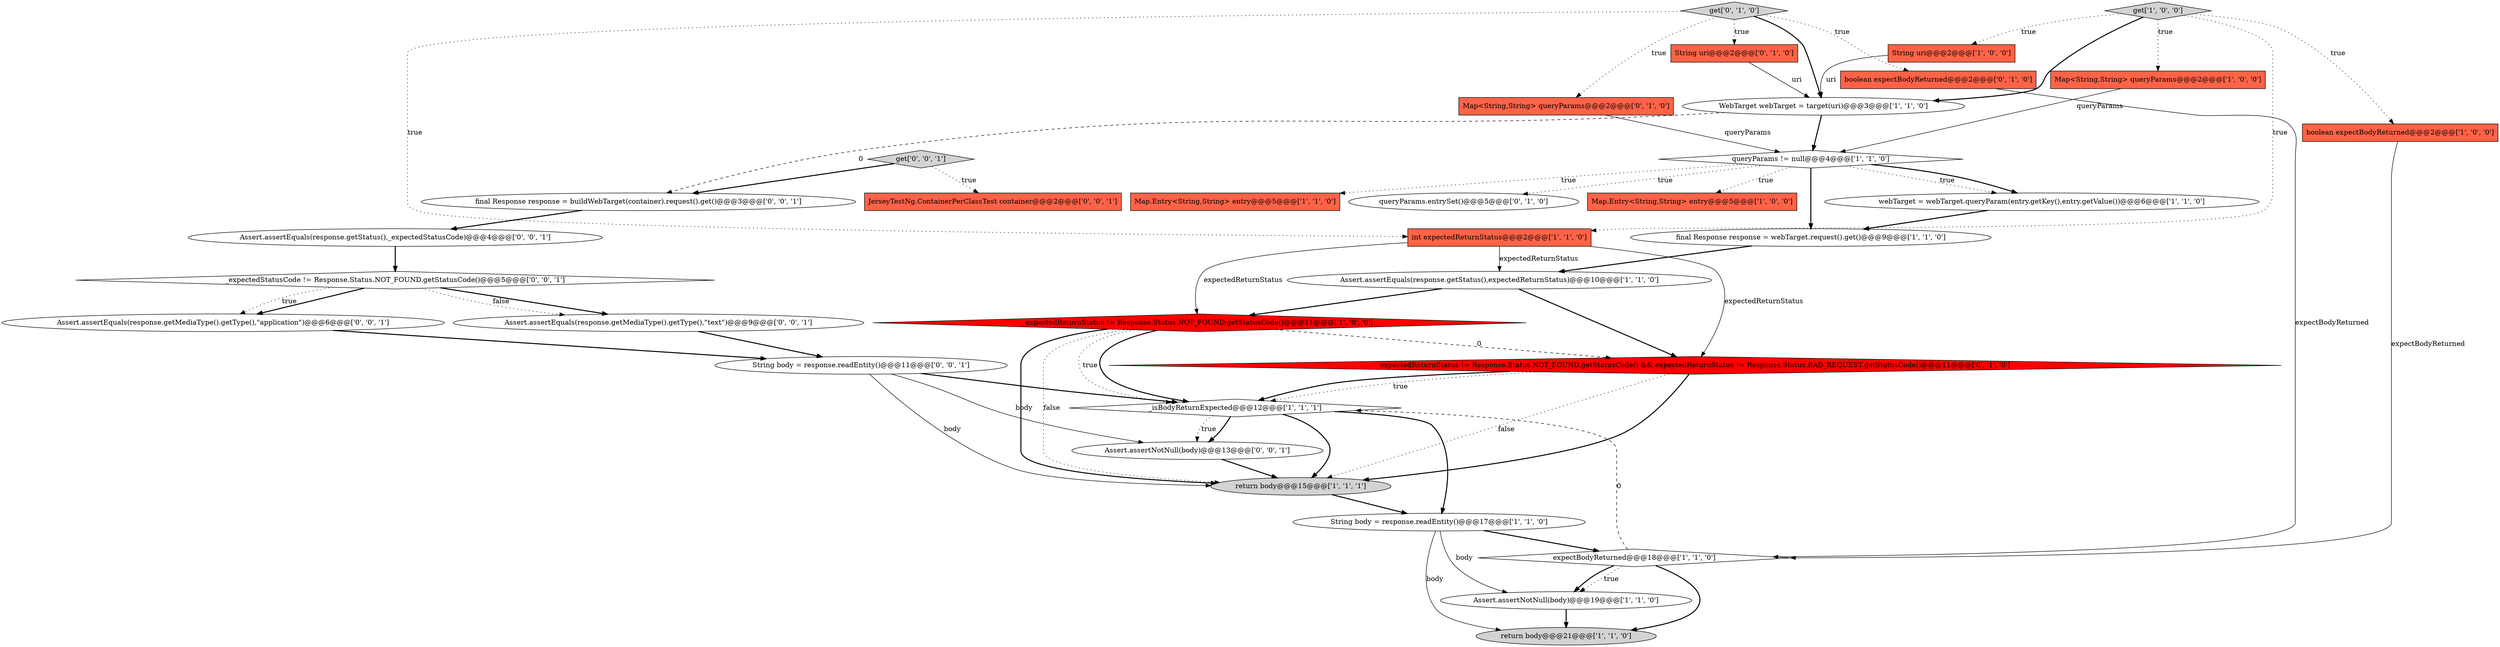 digraph {
1 [style = filled, label = "Map.Entry<String,String> entry@@@5@@@['1', '0', '0']", fillcolor = tomato, shape = box image = "AAA0AAABBB1BBB"];
32 [style = filled, label = "JerseyTestNg.ContainerPerClassTest container@@@2@@@['0', '0', '1']", fillcolor = tomato, shape = box image = "AAA0AAABBB3BBB"];
4 [style = filled, label = "_isBodyReturnExpected@@@12@@@['1', '1', '1']", fillcolor = white, shape = diamond image = "AAA0AAABBB1BBB"];
0 [style = filled, label = "Map<String,String> queryParams@@@2@@@['1', '0', '0']", fillcolor = tomato, shape = box image = "AAA0AAABBB1BBB"];
22 [style = filled, label = "String uri@@@2@@@['0', '1', '0']", fillcolor = tomato, shape = box image = "AAA0AAABBB2BBB"];
6 [style = filled, label = "get['1', '0', '0']", fillcolor = lightgray, shape = diamond image = "AAA0AAABBB1BBB"];
23 [style = filled, label = "boolean expectBodyReturned@@@2@@@['0', '1', '0']", fillcolor = tomato, shape = box image = "AAA0AAABBB2BBB"];
21 [style = filled, label = "Map<String,String> queryParams@@@2@@@['0', '1', '0']", fillcolor = tomato, shape = box image = "AAA0AAABBB2BBB"];
29 [style = filled, label = "final Response response = buildWebTarget(container).request().get()@@@3@@@['0', '0', '1']", fillcolor = white, shape = ellipse image = "AAA0AAABBB3BBB"];
14 [style = filled, label = "expectBodyReturned@@@18@@@['1', '1', '0']", fillcolor = white, shape = diamond image = "AAA0AAABBB1BBB"];
17 [style = filled, label = "Assert.assertEquals(response.getStatus(),expectedReturnStatus)@@@10@@@['1', '1', '0']", fillcolor = white, shape = ellipse image = "AAA0AAABBB1BBB"];
33 [style = filled, label = "Assert.assertNotNull(body)@@@13@@@['0', '0', '1']", fillcolor = white, shape = ellipse image = "AAA0AAABBB3BBB"];
27 [style = filled, label = "Assert.assertEquals(response.getMediaType().getType(),\"application\")@@@6@@@['0', '0', '1']", fillcolor = white, shape = ellipse image = "AAA0AAABBB3BBB"];
2 [style = filled, label = "boolean expectBodyReturned@@@2@@@['1', '0', '0']", fillcolor = tomato, shape = box image = "AAA0AAABBB1BBB"];
26 [style = filled, label = "Assert.assertEquals(response.getMediaType().getType(),\"text\")@@@9@@@['0', '0', '1']", fillcolor = white, shape = ellipse image = "AAA0AAABBB3BBB"];
8 [style = filled, label = "String uri@@@2@@@['1', '0', '0']", fillcolor = tomato, shape = box image = "AAA0AAABBB1BBB"];
13 [style = filled, label = "Assert.assertNotNull(body)@@@19@@@['1', '1', '0']", fillcolor = white, shape = ellipse image = "AAA0AAABBB1BBB"];
12 [style = filled, label = "webTarget = webTarget.queryParam(entry.getKey(),entry.getValue())@@@6@@@['1', '1', '0']", fillcolor = white, shape = ellipse image = "AAA0AAABBB1BBB"];
7 [style = filled, label = "expectedReturnStatus != Response.Status.NOT_FOUND.getStatusCode()@@@11@@@['1', '0', '0']", fillcolor = red, shape = diamond image = "AAA1AAABBB1BBB"];
28 [style = filled, label = "_expectedStatusCode != Response.Status.NOT_FOUND.getStatusCode()@@@5@@@['0', '0', '1']", fillcolor = white, shape = diamond image = "AAA0AAABBB3BBB"];
16 [style = filled, label = "String body = response.readEntity()@@@17@@@['1', '1', '0']", fillcolor = white, shape = ellipse image = "AAA0AAABBB1BBB"];
3 [style = filled, label = "return body@@@15@@@['1', '1', '1']", fillcolor = lightgray, shape = ellipse image = "AAA0AAABBB1BBB"];
5 [style = filled, label = "return body@@@21@@@['1', '1', '0']", fillcolor = lightgray, shape = ellipse image = "AAA0AAABBB1BBB"];
25 [style = filled, label = "Assert.assertEquals(response.getStatus(),_expectedStatusCode)@@@4@@@['0', '0', '1']", fillcolor = white, shape = ellipse image = "AAA0AAABBB3BBB"];
18 [style = filled, label = "Map.Entry<String,String> entry@@@5@@@['1', '1', '0']", fillcolor = tomato, shape = box image = "AAA0AAABBB1BBB"];
20 [style = filled, label = "queryParams.entrySet()@@@5@@@['0', '1', '0']", fillcolor = white, shape = ellipse image = "AAA0AAABBB2BBB"];
30 [style = filled, label = "String body = response.readEntity()@@@11@@@['0', '0', '1']", fillcolor = white, shape = ellipse image = "AAA0AAABBB3BBB"];
31 [style = filled, label = "get['0', '0', '1']", fillcolor = lightgray, shape = diamond image = "AAA0AAABBB3BBB"];
24 [style = filled, label = "get['0', '1', '0']", fillcolor = lightgray, shape = diamond image = "AAA0AAABBB2BBB"];
9 [style = filled, label = "WebTarget webTarget = target(uri)@@@3@@@['1', '1', '0']", fillcolor = white, shape = ellipse image = "AAA0AAABBB1BBB"];
19 [style = filled, label = "expectedReturnStatus != Response.Status.NOT_FOUND.getStatusCode() && expectedReturnStatus != Response.Status.BAD_REQUEST.getStatusCode()@@@11@@@['0', '1', '0']", fillcolor = red, shape = diamond image = "AAA1AAABBB2BBB"];
10 [style = filled, label = "queryParams != null@@@4@@@['1', '1', '0']", fillcolor = white, shape = diamond image = "AAA0AAABBB1BBB"];
11 [style = filled, label = "int expectedReturnStatus@@@2@@@['1', '1', '0']", fillcolor = tomato, shape = box image = "AAA0AAABBB1BBB"];
15 [style = filled, label = "final Response response = webTarget.request().get()@@@9@@@['1', '1', '0']", fillcolor = white, shape = ellipse image = "AAA0AAABBB1BBB"];
2->14 [style = solid, label="expectBodyReturned"];
10->18 [style = dotted, label="true"];
4->3 [style = bold, label=""];
25->28 [style = bold, label=""];
10->12 [style = dotted, label="true"];
11->7 [style = solid, label="expectedReturnStatus"];
10->15 [style = bold, label=""];
33->3 [style = bold, label=""];
19->3 [style = dotted, label="false"];
11->19 [style = solid, label="expectedReturnStatus"];
7->3 [style = dotted, label="false"];
24->9 [style = bold, label=""];
27->30 [style = bold, label=""];
12->15 [style = bold, label=""];
29->25 [style = bold, label=""];
8->9 [style = solid, label="uri"];
16->13 [style = solid, label="body"];
28->26 [style = bold, label=""];
31->29 [style = bold, label=""];
7->4 [style = bold, label=""];
9->10 [style = bold, label=""];
3->16 [style = bold, label=""];
4->33 [style = bold, label=""];
17->19 [style = bold, label=""];
4->33 [style = dotted, label="true"];
7->3 [style = bold, label=""];
23->14 [style = solid, label="expectBodyReturned"];
14->13 [style = dotted, label="true"];
14->4 [style = dashed, label="0"];
31->32 [style = dotted, label="true"];
26->30 [style = bold, label=""];
0->10 [style = solid, label="queryParams"];
17->7 [style = bold, label=""];
24->11 [style = dotted, label="true"];
15->17 [style = bold, label=""];
16->5 [style = solid, label="body"];
6->2 [style = dotted, label="true"];
24->23 [style = dotted, label="true"];
9->29 [style = dashed, label="0"];
7->19 [style = dashed, label="0"];
19->4 [style = dotted, label="true"];
10->12 [style = bold, label=""];
30->4 [style = bold, label=""];
6->8 [style = dotted, label="true"];
10->20 [style = dotted, label="true"];
24->22 [style = dotted, label="true"];
7->4 [style = dotted, label="true"];
13->5 [style = bold, label=""];
30->3 [style = solid, label="body"];
16->14 [style = bold, label=""];
19->4 [style = bold, label=""];
28->27 [style = bold, label=""];
14->13 [style = bold, label=""];
30->33 [style = solid, label="body"];
6->9 [style = bold, label=""];
10->1 [style = dotted, label="true"];
6->0 [style = dotted, label="true"];
21->10 [style = solid, label="queryParams"];
6->11 [style = dotted, label="true"];
24->21 [style = dotted, label="true"];
28->27 [style = dotted, label="true"];
19->3 [style = bold, label=""];
28->26 [style = dotted, label="false"];
4->16 [style = bold, label=""];
22->9 [style = solid, label="uri"];
11->17 [style = solid, label="expectedReturnStatus"];
14->5 [style = bold, label=""];
}
